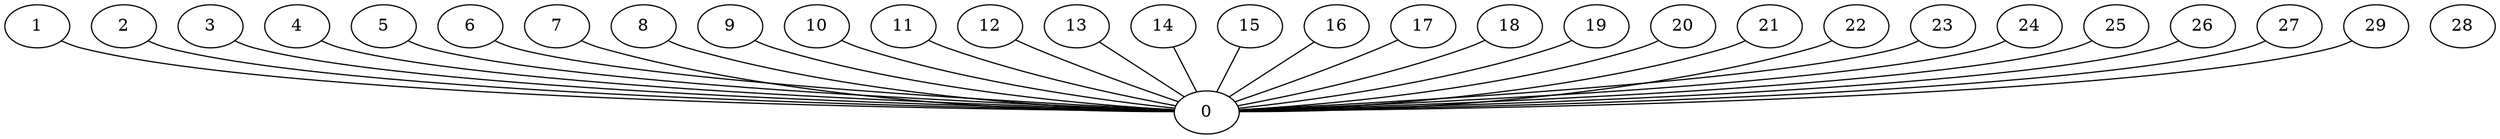 graph G {
0;
1;
2;
3;
4;
5;
6;
7;
8;
9;
10;
11;
12;
13;
14;
15;
16;
17;
18;
19;
20;
21;
22;
23;
24;
25;
26;
27;
28;
29;
2--0 ;
1--0 ;
5--0 ;
4--0 ;
3--0 ;
6--0 ;
7--0 ;
9--0 ;
8--0 ;
11--0 ;
10--0 ;
13--0 ;
12--0 ;
14--0 ;
17--0 ;
16--0 ;
15--0 ;
19--0 ;
18--0 ;
20--0 ;
21--0 ;
24--0 ;
23--0 ;
22--0 ;
25--0 ;
26--0 ;
27--0 ;
29--0 ;
}
